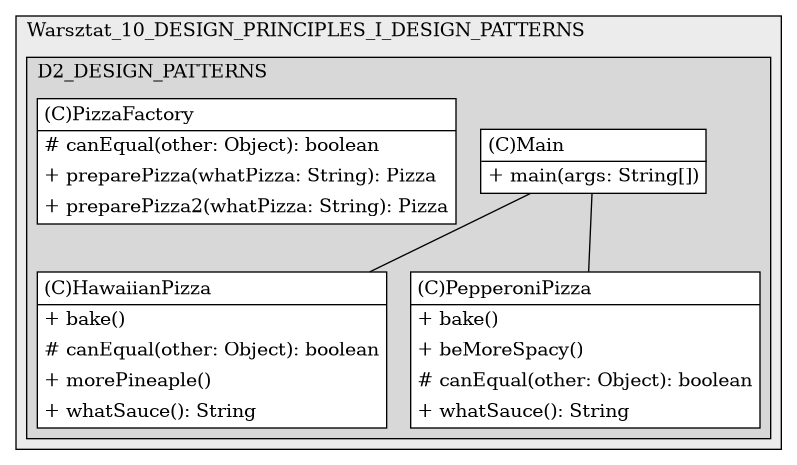 @startuml

/' diagram meta data start
config=StructureConfiguration;
{
  "projectClassification": {
    "searchMode": "OpenProject", // OpenProject, AllProjects
    "includedProjects": "",
    "pathEndKeywords": "*.impl",
    "isClientPath": "",
    "isClientName": "",
    "isTestPath": "",
    "isTestName": "",
    "isMappingPath": "",
    "isMappingName": "",
    "isDataAccessPath": "",
    "isDataAccessName": "",
    "isDataStructurePath": "",
    "isDataStructureName": "",
    "isInterfaceStructuresPath": "",
    "isInterfaceStructuresName": "",
    "isEntryPointPath": "",
    "isEntryPointName": "",
    "treatFinalFieldsAsMandatory": false
  },
  "graphRestriction": {
    "classPackageExcludeFilter": "",
    "classPackageIncludeFilter": "",
    "classNameExcludeFilter": "",
    "classNameIncludeFilter": "",
    "methodNameExcludeFilter": "",
    "methodNameIncludeFilter": "",
    "removeByInheritance": "", // inheritance/annotation based filtering is done in a second step
    "removeByAnnotation": "",
    "removeByClassPackage": "", // cleanup the graph after inheritance/annotation based filtering is done
    "removeByClassName": "",
    "cutMappings": false,
    "cutEnum": true,
    "cutTests": true,
    "cutClient": true,
    "cutDataAccess": false,
    "cutInterfaceStructures": false,
    "cutDataStructures": false,
    "cutGetterAndSetter": true,
    "cutConstructors": true
  },
  "graphTraversal": {
    "forwardDepth": 6,
    "backwardDepth": 6,
    "classPackageExcludeFilter": "",
    "classPackageIncludeFilter": "",
    "classNameExcludeFilter": "",
    "classNameIncludeFilter": "",
    "methodNameExcludeFilter": "",
    "methodNameIncludeFilter": "",
    "hideMappings": false,
    "hideDataStructures": false,
    "hidePrivateMethods": true,
    "hideInterfaceCalls": true, // indirection: implementation -> interface (is hidden) -> implementation
    "onlyShowApplicationEntryPoints": false, // root node is included
    "useMethodCallsForStructureDiagram": "ForwardOnly" // ForwardOnly, BothDirections, No
  },
  "details": {
    "aggregation": "GroupByClass", // ByClass, GroupByClass, None
    "showClassGenericTypes": true,
    "showMethods": true,
    "showMethodParameterNames": true,
    "showMethodParameterTypes": true,
    "showMethodReturnType": true,
    "showPackageLevels": 2,
    "showDetailedClassStructure": true
  },
  "rootClass": "WARSZTATY.Warsztat_10_DESIGN_PRINCIPLES_I_DESIGN_PATTERNS.D2_DESIGN_PATTERNS.P12_FACTORY.Main",
  "extensionCallbackMethod": "" // qualified.class.name#methodName - signature: public static String method(String)
}
diagram meta data end '/



digraph g {
    rankdir="TB"
    splines=polyline
    

'nodes 
subgraph cluster_1531149646 { 
   	label=Warsztat_10_DESIGN_PRINCIPLES_I_DESIGN_PATTERNS
	labeljust=l
	fillcolor="#ececec"
	style=filled
   
   subgraph cluster_1747611885 { 
   	label=D2_DESIGN_PATTERNS
	labeljust=l
	fillcolor="#d8d8d8"
	style=filled
   
   HawaiianPizza580104942[
	label=<<TABLE BORDER="1" CELLBORDER="0" CELLPADDING="4" CELLSPACING="0">
<TR><TD ALIGN="LEFT" >(C)HawaiianPizza</TD></TR>
<HR/>
<TR><TD ALIGN="LEFT" >+ bake()</TD></TR>
<TR><TD ALIGN="LEFT" ># canEqual(other: Object): boolean</TD></TR>
<TR><TD ALIGN="LEFT" >+ morePineaple()</TD></TR>
<TR><TD ALIGN="LEFT" >+ whatSauce(): String</TD></TR>
</TABLE>>
	style=filled
	margin=0
	shape=plaintext
	fillcolor="#FFFFFF"
];

Main580104942[
	label=<<TABLE BORDER="1" CELLBORDER="0" CELLPADDING="4" CELLSPACING="0">
<TR><TD ALIGN="LEFT" >(C)Main</TD></TR>
<HR/>
<TR><TD ALIGN="LEFT" >+ main(args: String[])</TD></TR>
</TABLE>>
	style=filled
	margin=0
	shape=plaintext
	fillcolor="#FFFFFF"
];

PepperoniPizza580104942[
	label=<<TABLE BORDER="1" CELLBORDER="0" CELLPADDING="4" CELLSPACING="0">
<TR><TD ALIGN="LEFT" >(C)PepperoniPizza</TD></TR>
<HR/>
<TR><TD ALIGN="LEFT" >+ bake()</TD></TR>
<TR><TD ALIGN="LEFT" >+ beMoreSpacy()</TD></TR>
<TR><TD ALIGN="LEFT" ># canEqual(other: Object): boolean</TD></TR>
<TR><TD ALIGN="LEFT" >+ whatSauce(): String</TD></TR>
</TABLE>>
	style=filled
	margin=0
	shape=plaintext
	fillcolor="#FFFFFF"
];

PizzaFactory580104942[
	label=<<TABLE BORDER="1" CELLBORDER="0" CELLPADDING="4" CELLSPACING="0">
<TR><TD ALIGN="LEFT" >(C)PizzaFactory</TD></TR>
<HR/>
<TR><TD ALIGN="LEFT" ># canEqual(other: Object): boolean</TD></TR>
<TR><TD ALIGN="LEFT" >+ preparePizza(whatPizza: String): Pizza</TD></TR>
<TR><TD ALIGN="LEFT" >+ preparePizza2(whatPizza: String): Pizza</TD></TR>
</TABLE>>
	style=filled
	margin=0
	shape=plaintext
	fillcolor="#FFFFFF"
];
} 
} 

'edges    
Main580104942 -> HawaiianPizza580104942[arrowhead=none];
Main580104942 -> PepperoniPizza580104942[arrowhead=none];
    
}
@enduml